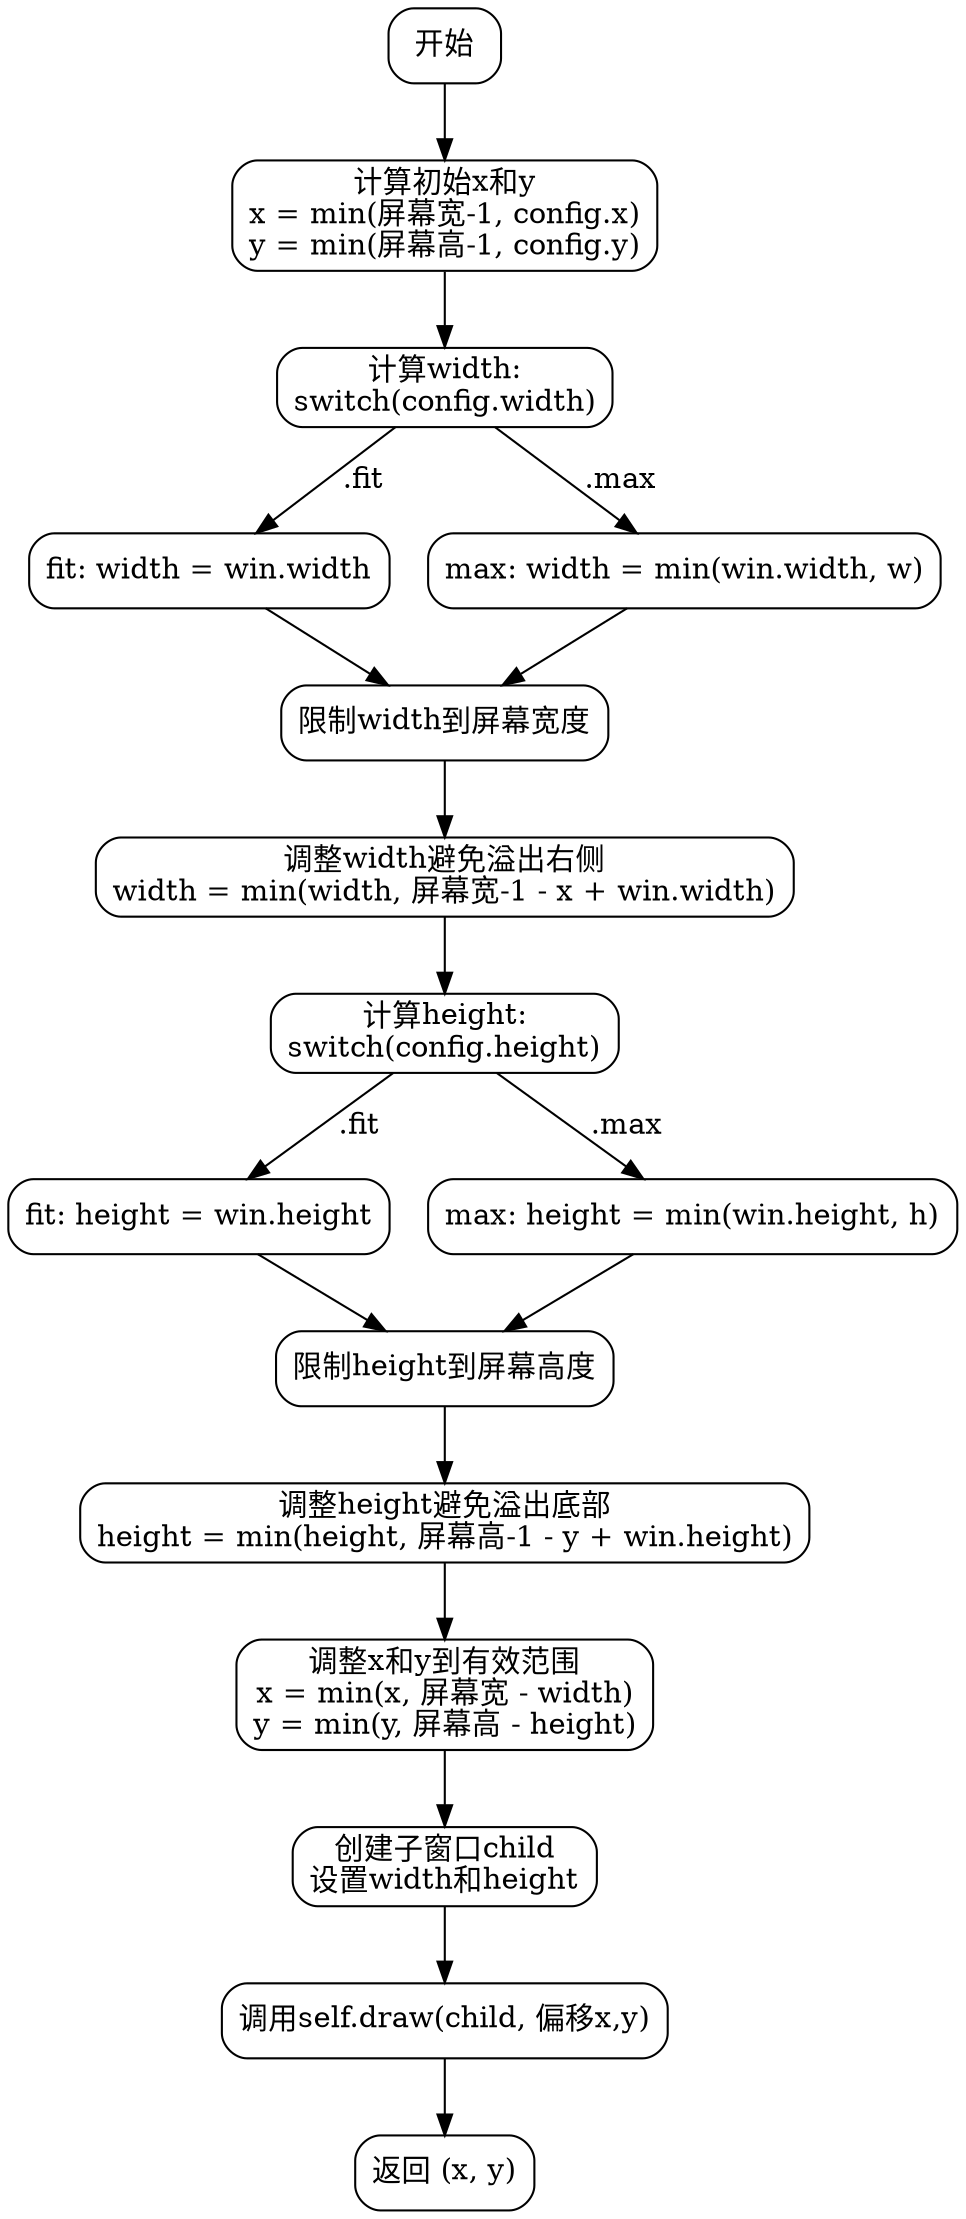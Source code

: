 
digraph toWin_flowchart {
    node [shape=rectangle, style=rounded];

    start [label="开始"];
    calc_xy [label="计算初始x和y\nx = min(屏幕宽-1, config.x)\ny = min(屏幕高-1, config.y)"];
    width_switch [label="计算width:\nswitch(config.width)"];
    width_fit [label="fit: width = win.width"];
    width_max [label="max: width = min(win.width, w)"];
    limit_width_screen [label="限制width到屏幕宽度"];
    limit_width_x [label="调整width避免溢出右侧\nwidth = min(width, 屏幕宽-1 - x + win.width)"];
    height_switch [label="计算height:\nswitch(config.height)"];
    height_fit [label="fit: height = win.height"];
    height_max [label="max: height = min(win.height, h)"];
    limit_height_screen [label="限制height到屏幕高度"];
    limit_height_y [label="调整height避免溢出底部\nheight = min(height, 屏幕高-1 - y + win.height)"];
    adjust_xy [label="调整x和y到有效范围\nx = min(x, 屏幕宽 - width)\ny = min(y, 屏幕高 - height)"];
    create_child [label="创建子窗口child\n设置width和height"];
    draw [label="调用self.draw(child, 偏移x,y)"];
    return_xy [label="返回 (x, y)"];

    start -> calc_xy;
    calc_xy -> width_switch;
    
    width_switch -> width_fit [label=".fit"];
    width_switch -> width_max [label=".max"];
    width_fit -> limit_width_screen;
    width_max -> limit_width_screen;
    limit_width_screen -> limit_width_x;
    limit_width_x -> height_switch;
    
    height_switch -> height_fit [label=".fit"];
    height_switch -> height_max [label=".max"];
    height_fit -> limit_height_screen;
    height_max -> limit_height_screen;
    limit_height_screen -> limit_height_y;
    limit_height_y -> adjust_xy;
    
    adjust_xy -> create_child;
    create_child -> draw;
    draw -> return_xy;
}
